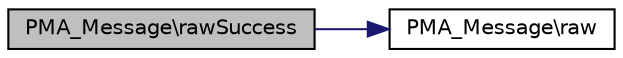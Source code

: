 digraph G
{
  edge [fontname="Helvetica",fontsize="10",labelfontname="Helvetica",labelfontsize="10"];
  node [fontname="Helvetica",fontsize="10",shape=record];
  rankdir="LR";
  Node1 [label="PMA_Message\\rawSuccess",height=0.2,width=0.4,color="black", fillcolor="grey75", style="filled" fontcolor="black"];
  Node1 -> Node2 [color="midnightblue",fontsize="10",style="solid",fontname="Helvetica"];
  Node2 [label="PMA_Message\\raw",height=0.2,width=0.4,color="black", fillcolor="white", style="filled",URL="$classPMA__Message.html#ab2bf59f6a8e3db8f4d74167b51ee897b",tooltip="get PMA_Message with customized content"];
}
